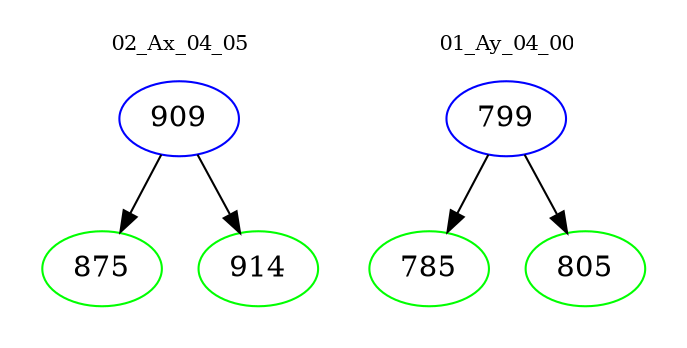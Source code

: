 digraph{
subgraph cluster_0 {
color = white
label = "02_Ax_04_05";
fontsize=10;
T0_909 [label="909", color="blue"]
T0_909 -> T0_875 [color="black"]
T0_875 [label="875", color="green"]
T0_909 -> T0_914 [color="black"]
T0_914 [label="914", color="green"]
}
subgraph cluster_1 {
color = white
label = "01_Ay_04_00";
fontsize=10;
T1_799 [label="799", color="blue"]
T1_799 -> T1_785 [color="black"]
T1_785 [label="785", color="green"]
T1_799 -> T1_805 [color="black"]
T1_805 [label="805", color="green"]
}
}
